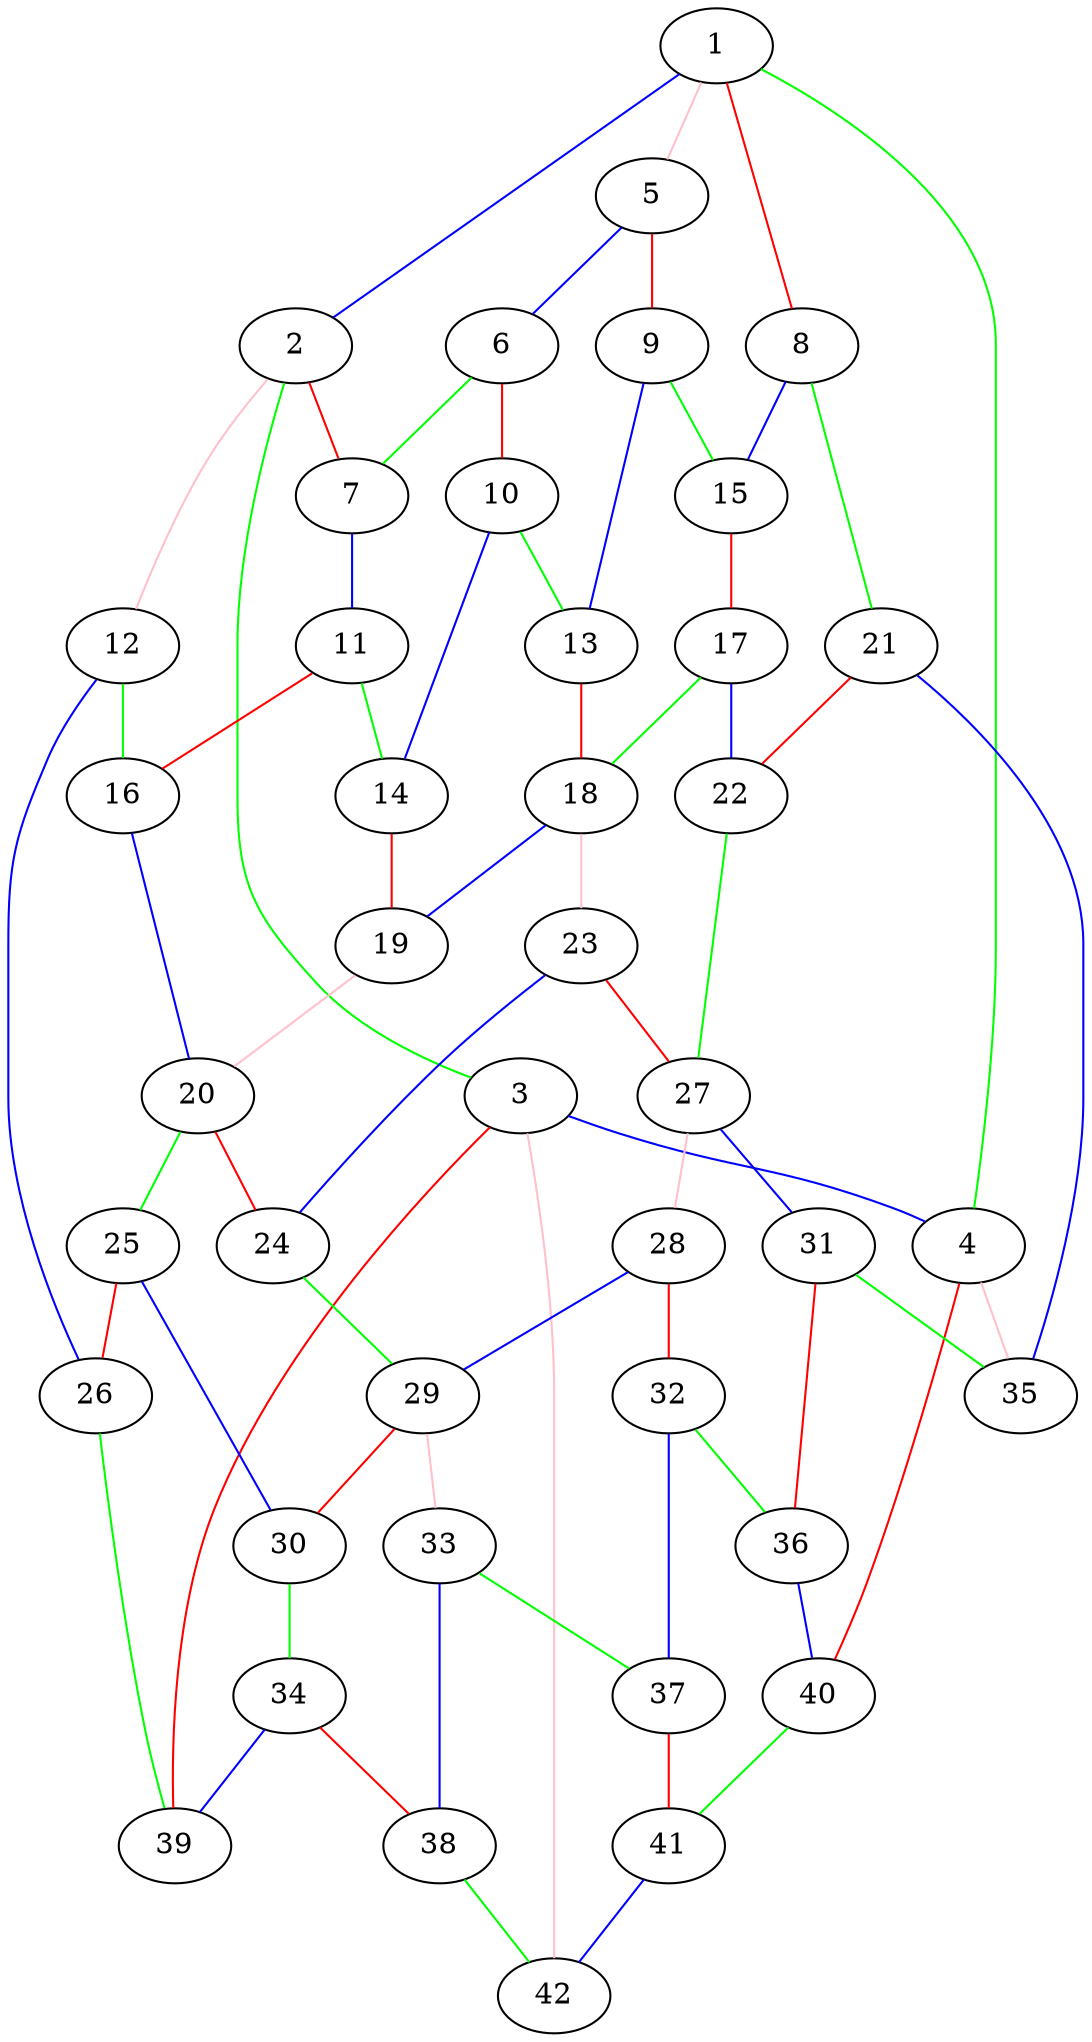 graph G {
	1 -- 2 [color=blue]
	2 -- 3 [color=green]
	3 -- 4 [color=blue]
	1 -- 4 [color=green]
	1 -- 8 [color=red]
	1 -- 5 [color=pink]
	2 -- 7 [color=red]
	2 -- 12 [color=pink]
	3 -- 39 [color=red]
	3 -- 42 [color=pink]
	4 -- 40 [color=red]
	4 -- 35 [color=pink]
	5 -- 6 [color=blue]
	6 -- 7 [color=green]
	12 -- 26 [color=blue]
	26 -- 39 [color=green]
	41 -- 42 [color=blue]
	40 -- 41 [color=green]
	21 -- 35 [color=blue]
	8 -- 21 [color=green]
	8 -- 15 [color=blue]
	5 -- 9 [color=red]
	7 -- 11 [color=blue]
	12 -- 16 [color=green]
	34 -- 39 [color=blue]
	38 -- 42 [color=green]
	36 -- 40 [color=blue]
	31 -- 35 [color=green]
	6 -- 10 [color=red]
	25 -- 26 [color=red]
	37 -- 41 [color=red]
	21 -- 22 [color=red]
	17 -- 22 [color=blue]
	9 -- 15 [color=green]
	9 -- 13 [color=blue]
	10 -- 13 [color=green]
	10 -- 14 [color=blue]
	11 -- 14 [color=green]
	11 -- 16 [color=red]
	16 -- 20 [color=blue]
	20 -- 25 [color=green]
	25 -- 30 [color=blue]
	30 -- 34 [color=green]
	34 -- 38 [color=red]
	33 -- 38 [color=blue]
	33 -- 37 [color=green]
	32 -- 37 [color=blue]
	32 -- 36 [color=green]
	31 -- 36 [color=red]
	27 -- 31 [color=blue]
	22 -- 27 [color=green]
	15 -- 17 [color=red]
	17 -- 18 [color=green]
	13 -- 18 [color=red]
	14 -- 19 [color=red]
	18 -- 19 [color=blue]
	19 -- 20 [color=pink]
	18 -- 23 [color=pink]
	20 -- 24 [color=red]
	23 -- 27 [color=red]
	23 -- 24 [color=blue]
	27 -- 28 [color=pink]
	28 -- 29 [color=blue]
	24 -- 29 [color=green]
	29 -- 30 [color=red]
	28 -- 32 [color=red]
	29 -- 33 [color=pink]
}
